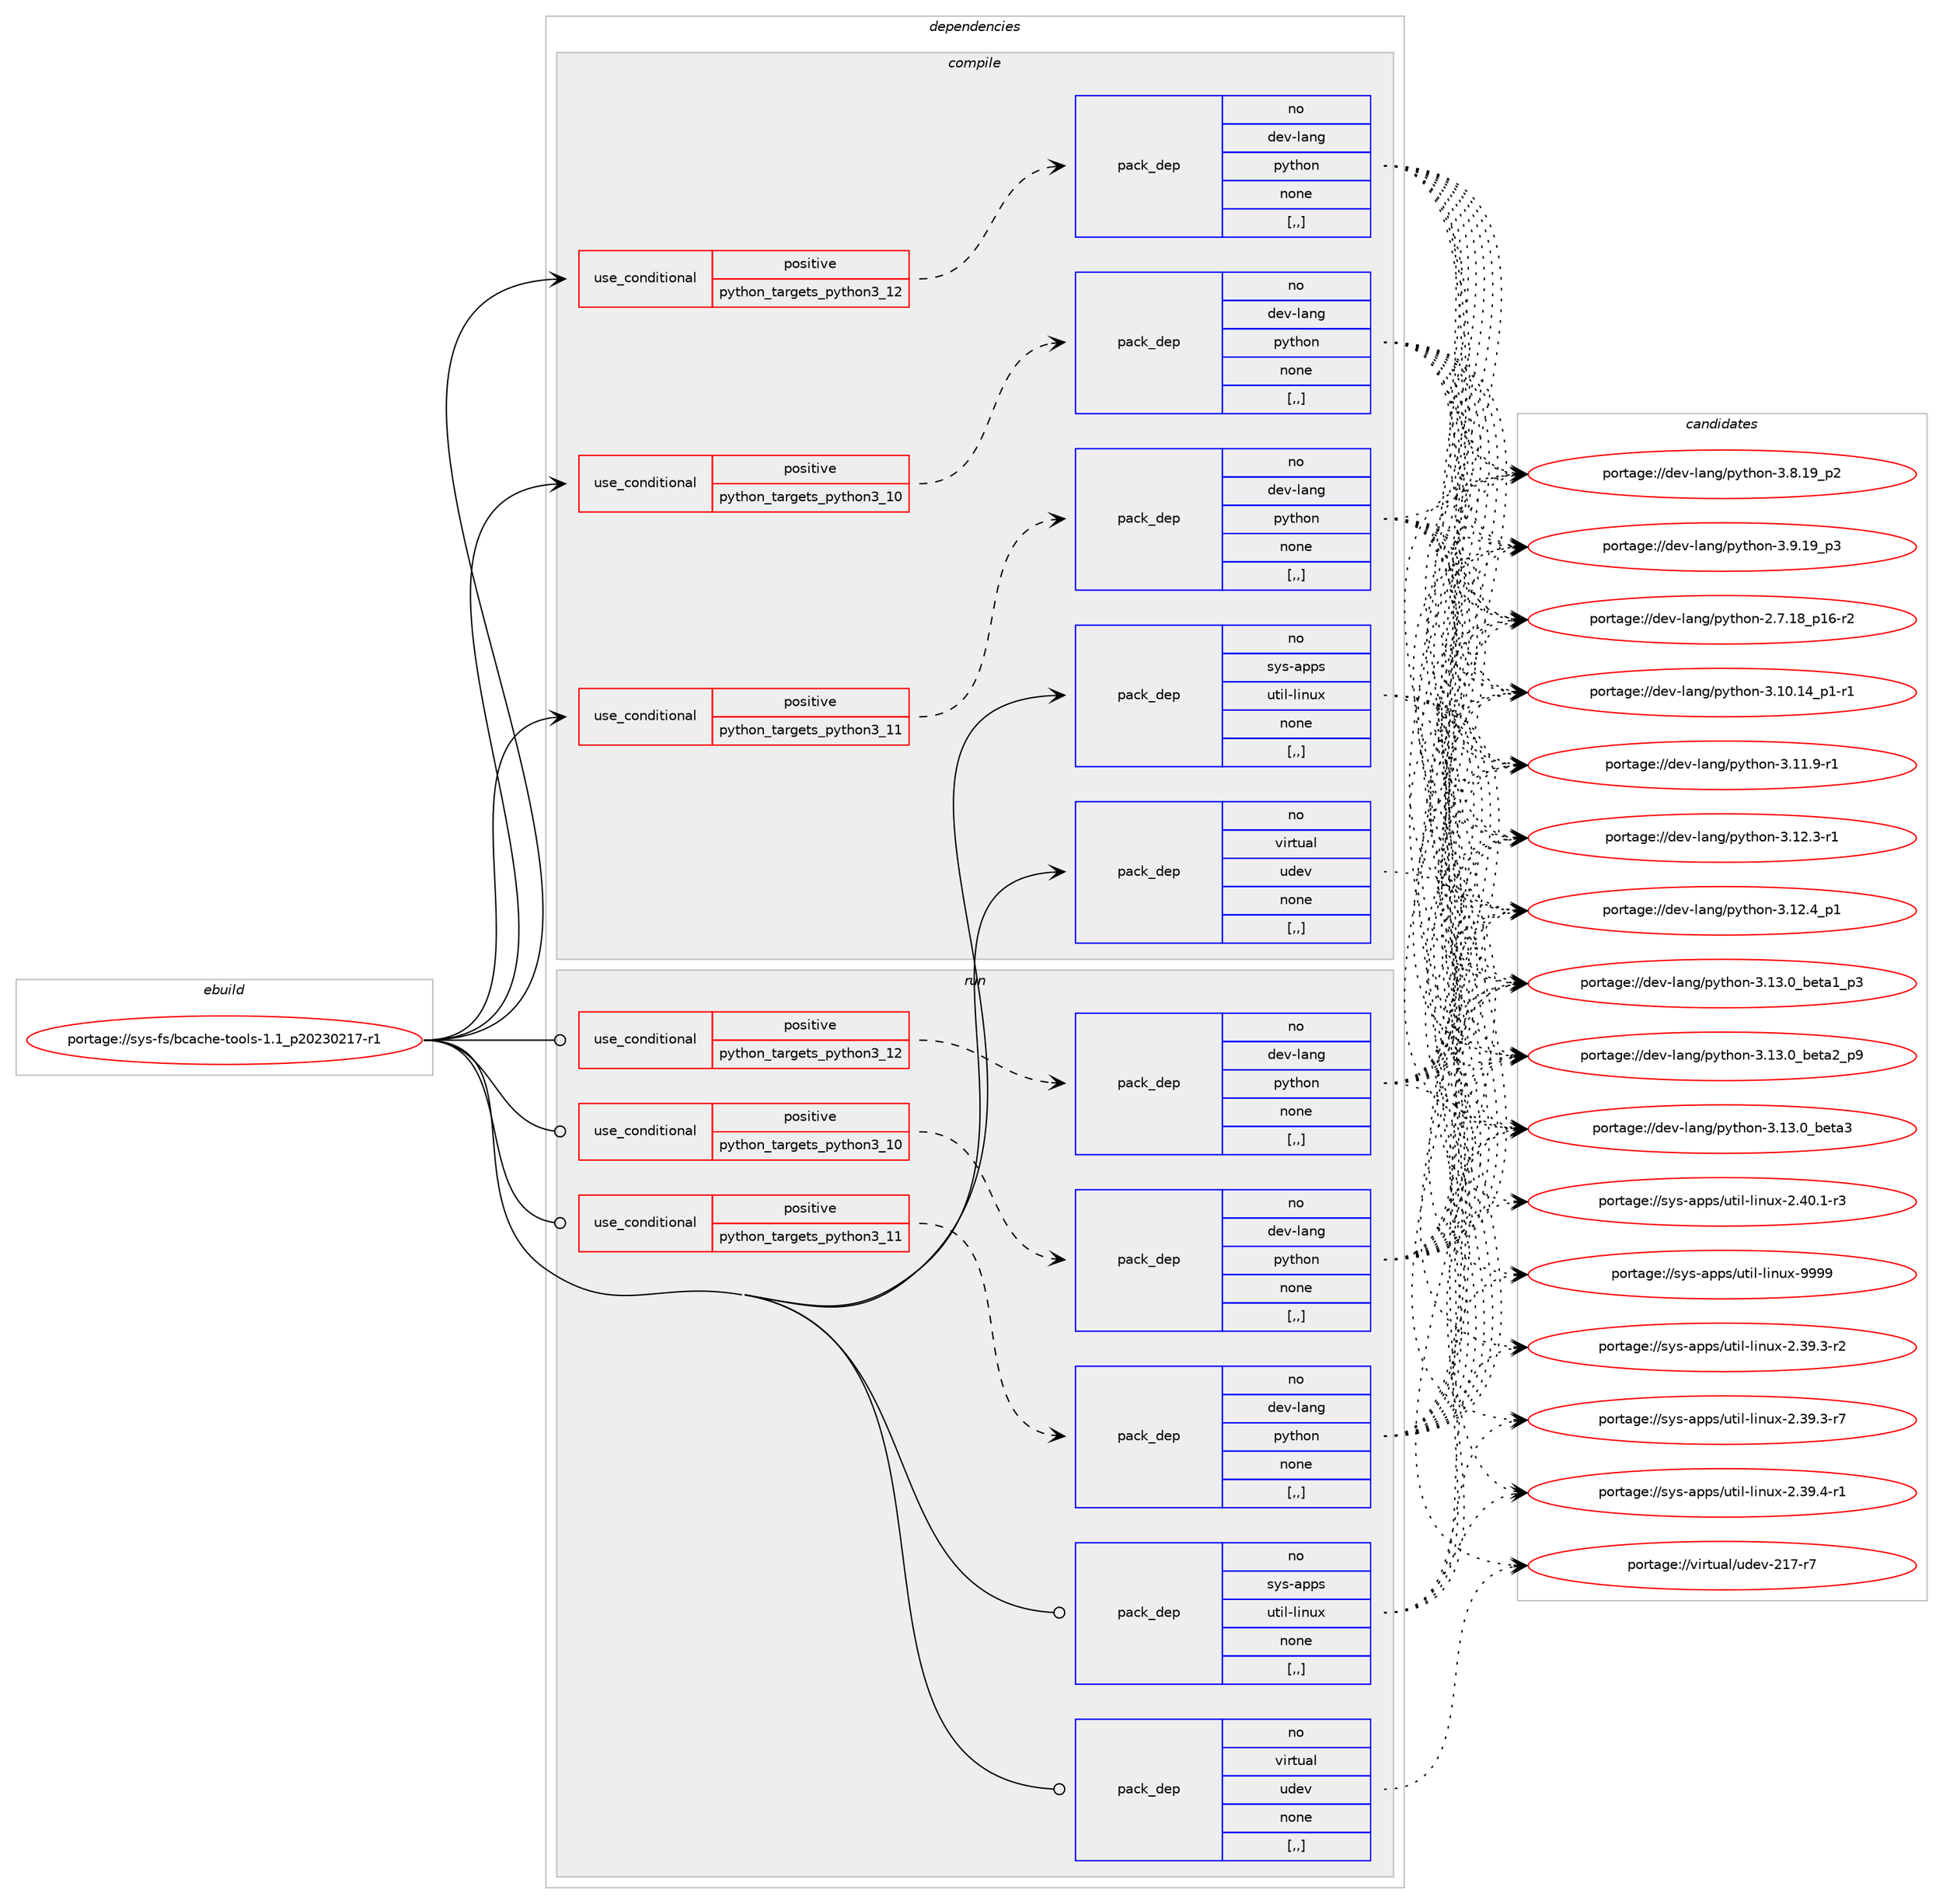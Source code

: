 digraph prolog {

# *************
# Graph options
# *************

newrank=true;
concentrate=true;
compound=true;
graph [rankdir=LR,fontname=Helvetica,fontsize=10,ranksep=1.5];#, ranksep=2.5, nodesep=0.2];
edge  [arrowhead=vee];
node  [fontname=Helvetica,fontsize=10];

# **********
# The ebuild
# **********

subgraph cluster_leftcol {
color=gray;
rank=same;
label=<<i>ebuild</i>>;
id [label="portage://sys-fs/bcache-tools-1.1_p20230217-r1", color=red, width=4, href="../sys-fs/bcache-tools-1.1_p20230217-r1.svg"];
}

# ****************
# The dependencies
# ****************

subgraph cluster_midcol {
color=gray;
label=<<i>dependencies</i>>;
subgraph cluster_compile {
fillcolor="#eeeeee";
style=filled;
label=<<i>compile</i>>;
subgraph cond113105 {
dependency425342 [label=<<TABLE BORDER="0" CELLBORDER="1" CELLSPACING="0" CELLPADDING="4"><TR><TD ROWSPAN="3" CELLPADDING="10">use_conditional</TD></TR><TR><TD>positive</TD></TR><TR><TD>python_targets_python3_10</TD></TR></TABLE>>, shape=none, color=red];
subgraph pack309338 {
dependency425343 [label=<<TABLE BORDER="0" CELLBORDER="1" CELLSPACING="0" CELLPADDING="4" WIDTH="220"><TR><TD ROWSPAN="6" CELLPADDING="30">pack_dep</TD></TR><TR><TD WIDTH="110">no</TD></TR><TR><TD>dev-lang</TD></TR><TR><TD>python</TD></TR><TR><TD>none</TD></TR><TR><TD>[,,]</TD></TR></TABLE>>, shape=none, color=blue];
}
dependency425342:e -> dependency425343:w [weight=20,style="dashed",arrowhead="vee"];
}
id:e -> dependency425342:w [weight=20,style="solid",arrowhead="vee"];
subgraph cond113106 {
dependency425344 [label=<<TABLE BORDER="0" CELLBORDER="1" CELLSPACING="0" CELLPADDING="4"><TR><TD ROWSPAN="3" CELLPADDING="10">use_conditional</TD></TR><TR><TD>positive</TD></TR><TR><TD>python_targets_python3_11</TD></TR></TABLE>>, shape=none, color=red];
subgraph pack309339 {
dependency425345 [label=<<TABLE BORDER="0" CELLBORDER="1" CELLSPACING="0" CELLPADDING="4" WIDTH="220"><TR><TD ROWSPAN="6" CELLPADDING="30">pack_dep</TD></TR><TR><TD WIDTH="110">no</TD></TR><TR><TD>dev-lang</TD></TR><TR><TD>python</TD></TR><TR><TD>none</TD></TR><TR><TD>[,,]</TD></TR></TABLE>>, shape=none, color=blue];
}
dependency425344:e -> dependency425345:w [weight=20,style="dashed",arrowhead="vee"];
}
id:e -> dependency425344:w [weight=20,style="solid",arrowhead="vee"];
subgraph cond113107 {
dependency425346 [label=<<TABLE BORDER="0" CELLBORDER="1" CELLSPACING="0" CELLPADDING="4"><TR><TD ROWSPAN="3" CELLPADDING="10">use_conditional</TD></TR><TR><TD>positive</TD></TR><TR><TD>python_targets_python3_12</TD></TR></TABLE>>, shape=none, color=red];
subgraph pack309340 {
dependency425347 [label=<<TABLE BORDER="0" CELLBORDER="1" CELLSPACING="0" CELLPADDING="4" WIDTH="220"><TR><TD ROWSPAN="6" CELLPADDING="30">pack_dep</TD></TR><TR><TD WIDTH="110">no</TD></TR><TR><TD>dev-lang</TD></TR><TR><TD>python</TD></TR><TR><TD>none</TD></TR><TR><TD>[,,]</TD></TR></TABLE>>, shape=none, color=blue];
}
dependency425346:e -> dependency425347:w [weight=20,style="dashed",arrowhead="vee"];
}
id:e -> dependency425346:w [weight=20,style="solid",arrowhead="vee"];
subgraph pack309341 {
dependency425348 [label=<<TABLE BORDER="0" CELLBORDER="1" CELLSPACING="0" CELLPADDING="4" WIDTH="220"><TR><TD ROWSPAN="6" CELLPADDING="30">pack_dep</TD></TR><TR><TD WIDTH="110">no</TD></TR><TR><TD>sys-apps</TD></TR><TR><TD>util-linux</TD></TR><TR><TD>none</TD></TR><TR><TD>[,,]</TD></TR></TABLE>>, shape=none, color=blue];
}
id:e -> dependency425348:w [weight=20,style="solid",arrowhead="vee"];
subgraph pack309342 {
dependency425349 [label=<<TABLE BORDER="0" CELLBORDER="1" CELLSPACING="0" CELLPADDING="4" WIDTH="220"><TR><TD ROWSPAN="6" CELLPADDING="30">pack_dep</TD></TR><TR><TD WIDTH="110">no</TD></TR><TR><TD>virtual</TD></TR><TR><TD>udev</TD></TR><TR><TD>none</TD></TR><TR><TD>[,,]</TD></TR></TABLE>>, shape=none, color=blue];
}
id:e -> dependency425349:w [weight=20,style="solid",arrowhead="vee"];
}
subgraph cluster_compileandrun {
fillcolor="#eeeeee";
style=filled;
label=<<i>compile and run</i>>;
}
subgraph cluster_run {
fillcolor="#eeeeee";
style=filled;
label=<<i>run</i>>;
subgraph cond113108 {
dependency425350 [label=<<TABLE BORDER="0" CELLBORDER="1" CELLSPACING="0" CELLPADDING="4"><TR><TD ROWSPAN="3" CELLPADDING="10">use_conditional</TD></TR><TR><TD>positive</TD></TR><TR><TD>python_targets_python3_10</TD></TR></TABLE>>, shape=none, color=red];
subgraph pack309343 {
dependency425351 [label=<<TABLE BORDER="0" CELLBORDER="1" CELLSPACING="0" CELLPADDING="4" WIDTH="220"><TR><TD ROWSPAN="6" CELLPADDING="30">pack_dep</TD></TR><TR><TD WIDTH="110">no</TD></TR><TR><TD>dev-lang</TD></TR><TR><TD>python</TD></TR><TR><TD>none</TD></TR><TR><TD>[,,]</TD></TR></TABLE>>, shape=none, color=blue];
}
dependency425350:e -> dependency425351:w [weight=20,style="dashed",arrowhead="vee"];
}
id:e -> dependency425350:w [weight=20,style="solid",arrowhead="odot"];
subgraph cond113109 {
dependency425352 [label=<<TABLE BORDER="0" CELLBORDER="1" CELLSPACING="0" CELLPADDING="4"><TR><TD ROWSPAN="3" CELLPADDING="10">use_conditional</TD></TR><TR><TD>positive</TD></TR><TR><TD>python_targets_python3_11</TD></TR></TABLE>>, shape=none, color=red];
subgraph pack309344 {
dependency425353 [label=<<TABLE BORDER="0" CELLBORDER="1" CELLSPACING="0" CELLPADDING="4" WIDTH="220"><TR><TD ROWSPAN="6" CELLPADDING="30">pack_dep</TD></TR><TR><TD WIDTH="110">no</TD></TR><TR><TD>dev-lang</TD></TR><TR><TD>python</TD></TR><TR><TD>none</TD></TR><TR><TD>[,,]</TD></TR></TABLE>>, shape=none, color=blue];
}
dependency425352:e -> dependency425353:w [weight=20,style="dashed",arrowhead="vee"];
}
id:e -> dependency425352:w [weight=20,style="solid",arrowhead="odot"];
subgraph cond113110 {
dependency425354 [label=<<TABLE BORDER="0" CELLBORDER="1" CELLSPACING="0" CELLPADDING="4"><TR><TD ROWSPAN="3" CELLPADDING="10">use_conditional</TD></TR><TR><TD>positive</TD></TR><TR><TD>python_targets_python3_12</TD></TR></TABLE>>, shape=none, color=red];
subgraph pack309345 {
dependency425355 [label=<<TABLE BORDER="0" CELLBORDER="1" CELLSPACING="0" CELLPADDING="4" WIDTH="220"><TR><TD ROWSPAN="6" CELLPADDING="30">pack_dep</TD></TR><TR><TD WIDTH="110">no</TD></TR><TR><TD>dev-lang</TD></TR><TR><TD>python</TD></TR><TR><TD>none</TD></TR><TR><TD>[,,]</TD></TR></TABLE>>, shape=none, color=blue];
}
dependency425354:e -> dependency425355:w [weight=20,style="dashed",arrowhead="vee"];
}
id:e -> dependency425354:w [weight=20,style="solid",arrowhead="odot"];
subgraph pack309346 {
dependency425356 [label=<<TABLE BORDER="0" CELLBORDER="1" CELLSPACING="0" CELLPADDING="4" WIDTH="220"><TR><TD ROWSPAN="6" CELLPADDING="30">pack_dep</TD></TR><TR><TD WIDTH="110">no</TD></TR><TR><TD>sys-apps</TD></TR><TR><TD>util-linux</TD></TR><TR><TD>none</TD></TR><TR><TD>[,,]</TD></TR></TABLE>>, shape=none, color=blue];
}
id:e -> dependency425356:w [weight=20,style="solid",arrowhead="odot"];
subgraph pack309347 {
dependency425357 [label=<<TABLE BORDER="0" CELLBORDER="1" CELLSPACING="0" CELLPADDING="4" WIDTH="220"><TR><TD ROWSPAN="6" CELLPADDING="30">pack_dep</TD></TR><TR><TD WIDTH="110">no</TD></TR><TR><TD>virtual</TD></TR><TR><TD>udev</TD></TR><TR><TD>none</TD></TR><TR><TD>[,,]</TD></TR></TABLE>>, shape=none, color=blue];
}
id:e -> dependency425357:w [weight=20,style="solid",arrowhead="odot"];
}
}

# **************
# The candidates
# **************

subgraph cluster_choices {
rank=same;
color=gray;
label=<<i>candidates</i>>;

subgraph choice309338 {
color=black;
nodesep=1;
choice100101118451089711010347112121116104111110455046554649569511249544511450 [label="portage://dev-lang/python-2.7.18_p16-r2", color=red, width=4,href="../dev-lang/python-2.7.18_p16-r2.svg"];
choice100101118451089711010347112121116104111110455146494846495295112494511449 [label="portage://dev-lang/python-3.10.14_p1-r1", color=red, width=4,href="../dev-lang/python-3.10.14_p1-r1.svg"];
choice100101118451089711010347112121116104111110455146494946574511449 [label="portage://dev-lang/python-3.11.9-r1", color=red, width=4,href="../dev-lang/python-3.11.9-r1.svg"];
choice100101118451089711010347112121116104111110455146495046514511449 [label="portage://dev-lang/python-3.12.3-r1", color=red, width=4,href="../dev-lang/python-3.12.3-r1.svg"];
choice100101118451089711010347112121116104111110455146495046529511249 [label="portage://dev-lang/python-3.12.4_p1", color=red, width=4,href="../dev-lang/python-3.12.4_p1.svg"];
choice10010111845108971101034711212111610411111045514649514648959810111697499511251 [label="portage://dev-lang/python-3.13.0_beta1_p3", color=red, width=4,href="../dev-lang/python-3.13.0_beta1_p3.svg"];
choice10010111845108971101034711212111610411111045514649514648959810111697509511257 [label="portage://dev-lang/python-3.13.0_beta2_p9", color=red, width=4,href="../dev-lang/python-3.13.0_beta2_p9.svg"];
choice1001011184510897110103471121211161041111104551464951464895981011169751 [label="portage://dev-lang/python-3.13.0_beta3", color=red, width=4,href="../dev-lang/python-3.13.0_beta3.svg"];
choice100101118451089711010347112121116104111110455146564649579511250 [label="portage://dev-lang/python-3.8.19_p2", color=red, width=4,href="../dev-lang/python-3.8.19_p2.svg"];
choice100101118451089711010347112121116104111110455146574649579511251 [label="portage://dev-lang/python-3.9.19_p3", color=red, width=4,href="../dev-lang/python-3.9.19_p3.svg"];
dependency425343:e -> choice100101118451089711010347112121116104111110455046554649569511249544511450:w [style=dotted,weight="100"];
dependency425343:e -> choice100101118451089711010347112121116104111110455146494846495295112494511449:w [style=dotted,weight="100"];
dependency425343:e -> choice100101118451089711010347112121116104111110455146494946574511449:w [style=dotted,weight="100"];
dependency425343:e -> choice100101118451089711010347112121116104111110455146495046514511449:w [style=dotted,weight="100"];
dependency425343:e -> choice100101118451089711010347112121116104111110455146495046529511249:w [style=dotted,weight="100"];
dependency425343:e -> choice10010111845108971101034711212111610411111045514649514648959810111697499511251:w [style=dotted,weight="100"];
dependency425343:e -> choice10010111845108971101034711212111610411111045514649514648959810111697509511257:w [style=dotted,weight="100"];
dependency425343:e -> choice1001011184510897110103471121211161041111104551464951464895981011169751:w [style=dotted,weight="100"];
dependency425343:e -> choice100101118451089711010347112121116104111110455146564649579511250:w [style=dotted,weight="100"];
dependency425343:e -> choice100101118451089711010347112121116104111110455146574649579511251:w [style=dotted,weight="100"];
}
subgraph choice309339 {
color=black;
nodesep=1;
choice100101118451089711010347112121116104111110455046554649569511249544511450 [label="portage://dev-lang/python-2.7.18_p16-r2", color=red, width=4,href="../dev-lang/python-2.7.18_p16-r2.svg"];
choice100101118451089711010347112121116104111110455146494846495295112494511449 [label="portage://dev-lang/python-3.10.14_p1-r1", color=red, width=4,href="../dev-lang/python-3.10.14_p1-r1.svg"];
choice100101118451089711010347112121116104111110455146494946574511449 [label="portage://dev-lang/python-3.11.9-r1", color=red, width=4,href="../dev-lang/python-3.11.9-r1.svg"];
choice100101118451089711010347112121116104111110455146495046514511449 [label="portage://dev-lang/python-3.12.3-r1", color=red, width=4,href="../dev-lang/python-3.12.3-r1.svg"];
choice100101118451089711010347112121116104111110455146495046529511249 [label="portage://dev-lang/python-3.12.4_p1", color=red, width=4,href="../dev-lang/python-3.12.4_p1.svg"];
choice10010111845108971101034711212111610411111045514649514648959810111697499511251 [label="portage://dev-lang/python-3.13.0_beta1_p3", color=red, width=4,href="../dev-lang/python-3.13.0_beta1_p3.svg"];
choice10010111845108971101034711212111610411111045514649514648959810111697509511257 [label="portage://dev-lang/python-3.13.0_beta2_p9", color=red, width=4,href="../dev-lang/python-3.13.0_beta2_p9.svg"];
choice1001011184510897110103471121211161041111104551464951464895981011169751 [label="portage://dev-lang/python-3.13.0_beta3", color=red, width=4,href="../dev-lang/python-3.13.0_beta3.svg"];
choice100101118451089711010347112121116104111110455146564649579511250 [label="portage://dev-lang/python-3.8.19_p2", color=red, width=4,href="../dev-lang/python-3.8.19_p2.svg"];
choice100101118451089711010347112121116104111110455146574649579511251 [label="portage://dev-lang/python-3.9.19_p3", color=red, width=4,href="../dev-lang/python-3.9.19_p3.svg"];
dependency425345:e -> choice100101118451089711010347112121116104111110455046554649569511249544511450:w [style=dotted,weight="100"];
dependency425345:e -> choice100101118451089711010347112121116104111110455146494846495295112494511449:w [style=dotted,weight="100"];
dependency425345:e -> choice100101118451089711010347112121116104111110455146494946574511449:w [style=dotted,weight="100"];
dependency425345:e -> choice100101118451089711010347112121116104111110455146495046514511449:w [style=dotted,weight="100"];
dependency425345:e -> choice100101118451089711010347112121116104111110455146495046529511249:w [style=dotted,weight="100"];
dependency425345:e -> choice10010111845108971101034711212111610411111045514649514648959810111697499511251:w [style=dotted,weight="100"];
dependency425345:e -> choice10010111845108971101034711212111610411111045514649514648959810111697509511257:w [style=dotted,weight="100"];
dependency425345:e -> choice1001011184510897110103471121211161041111104551464951464895981011169751:w [style=dotted,weight="100"];
dependency425345:e -> choice100101118451089711010347112121116104111110455146564649579511250:w [style=dotted,weight="100"];
dependency425345:e -> choice100101118451089711010347112121116104111110455146574649579511251:w [style=dotted,weight="100"];
}
subgraph choice309340 {
color=black;
nodesep=1;
choice100101118451089711010347112121116104111110455046554649569511249544511450 [label="portage://dev-lang/python-2.7.18_p16-r2", color=red, width=4,href="../dev-lang/python-2.7.18_p16-r2.svg"];
choice100101118451089711010347112121116104111110455146494846495295112494511449 [label="portage://dev-lang/python-3.10.14_p1-r1", color=red, width=4,href="../dev-lang/python-3.10.14_p1-r1.svg"];
choice100101118451089711010347112121116104111110455146494946574511449 [label="portage://dev-lang/python-3.11.9-r1", color=red, width=4,href="../dev-lang/python-3.11.9-r1.svg"];
choice100101118451089711010347112121116104111110455146495046514511449 [label="portage://dev-lang/python-3.12.3-r1", color=red, width=4,href="../dev-lang/python-3.12.3-r1.svg"];
choice100101118451089711010347112121116104111110455146495046529511249 [label="portage://dev-lang/python-3.12.4_p1", color=red, width=4,href="../dev-lang/python-3.12.4_p1.svg"];
choice10010111845108971101034711212111610411111045514649514648959810111697499511251 [label="portage://dev-lang/python-3.13.0_beta1_p3", color=red, width=4,href="../dev-lang/python-3.13.0_beta1_p3.svg"];
choice10010111845108971101034711212111610411111045514649514648959810111697509511257 [label="portage://dev-lang/python-3.13.0_beta2_p9", color=red, width=4,href="../dev-lang/python-3.13.0_beta2_p9.svg"];
choice1001011184510897110103471121211161041111104551464951464895981011169751 [label="portage://dev-lang/python-3.13.0_beta3", color=red, width=4,href="../dev-lang/python-3.13.0_beta3.svg"];
choice100101118451089711010347112121116104111110455146564649579511250 [label="portage://dev-lang/python-3.8.19_p2", color=red, width=4,href="../dev-lang/python-3.8.19_p2.svg"];
choice100101118451089711010347112121116104111110455146574649579511251 [label="portage://dev-lang/python-3.9.19_p3", color=red, width=4,href="../dev-lang/python-3.9.19_p3.svg"];
dependency425347:e -> choice100101118451089711010347112121116104111110455046554649569511249544511450:w [style=dotted,weight="100"];
dependency425347:e -> choice100101118451089711010347112121116104111110455146494846495295112494511449:w [style=dotted,weight="100"];
dependency425347:e -> choice100101118451089711010347112121116104111110455146494946574511449:w [style=dotted,weight="100"];
dependency425347:e -> choice100101118451089711010347112121116104111110455146495046514511449:w [style=dotted,weight="100"];
dependency425347:e -> choice100101118451089711010347112121116104111110455146495046529511249:w [style=dotted,weight="100"];
dependency425347:e -> choice10010111845108971101034711212111610411111045514649514648959810111697499511251:w [style=dotted,weight="100"];
dependency425347:e -> choice10010111845108971101034711212111610411111045514649514648959810111697509511257:w [style=dotted,weight="100"];
dependency425347:e -> choice1001011184510897110103471121211161041111104551464951464895981011169751:w [style=dotted,weight="100"];
dependency425347:e -> choice100101118451089711010347112121116104111110455146564649579511250:w [style=dotted,weight="100"];
dependency425347:e -> choice100101118451089711010347112121116104111110455146574649579511251:w [style=dotted,weight="100"];
}
subgraph choice309341 {
color=black;
nodesep=1;
choice11512111545971121121154711711610510845108105110117120455046515746514511450 [label="portage://sys-apps/util-linux-2.39.3-r2", color=red, width=4,href="../sys-apps/util-linux-2.39.3-r2.svg"];
choice11512111545971121121154711711610510845108105110117120455046515746514511455 [label="portage://sys-apps/util-linux-2.39.3-r7", color=red, width=4,href="../sys-apps/util-linux-2.39.3-r7.svg"];
choice11512111545971121121154711711610510845108105110117120455046515746524511449 [label="portage://sys-apps/util-linux-2.39.4-r1", color=red, width=4,href="../sys-apps/util-linux-2.39.4-r1.svg"];
choice11512111545971121121154711711610510845108105110117120455046524846494511451 [label="portage://sys-apps/util-linux-2.40.1-r3", color=red, width=4,href="../sys-apps/util-linux-2.40.1-r3.svg"];
choice115121115459711211211547117116105108451081051101171204557575757 [label="portage://sys-apps/util-linux-9999", color=red, width=4,href="../sys-apps/util-linux-9999.svg"];
dependency425348:e -> choice11512111545971121121154711711610510845108105110117120455046515746514511450:w [style=dotted,weight="100"];
dependency425348:e -> choice11512111545971121121154711711610510845108105110117120455046515746514511455:w [style=dotted,weight="100"];
dependency425348:e -> choice11512111545971121121154711711610510845108105110117120455046515746524511449:w [style=dotted,weight="100"];
dependency425348:e -> choice11512111545971121121154711711610510845108105110117120455046524846494511451:w [style=dotted,weight="100"];
dependency425348:e -> choice115121115459711211211547117116105108451081051101171204557575757:w [style=dotted,weight="100"];
}
subgraph choice309342 {
color=black;
nodesep=1;
choice1181051141161179710847117100101118455049554511455 [label="portage://virtual/udev-217-r7", color=red, width=4,href="../virtual/udev-217-r7.svg"];
dependency425349:e -> choice1181051141161179710847117100101118455049554511455:w [style=dotted,weight="100"];
}
subgraph choice309343 {
color=black;
nodesep=1;
choice100101118451089711010347112121116104111110455046554649569511249544511450 [label="portage://dev-lang/python-2.7.18_p16-r2", color=red, width=4,href="../dev-lang/python-2.7.18_p16-r2.svg"];
choice100101118451089711010347112121116104111110455146494846495295112494511449 [label="portage://dev-lang/python-3.10.14_p1-r1", color=red, width=4,href="../dev-lang/python-3.10.14_p1-r1.svg"];
choice100101118451089711010347112121116104111110455146494946574511449 [label="portage://dev-lang/python-3.11.9-r1", color=red, width=4,href="../dev-lang/python-3.11.9-r1.svg"];
choice100101118451089711010347112121116104111110455146495046514511449 [label="portage://dev-lang/python-3.12.3-r1", color=red, width=4,href="../dev-lang/python-3.12.3-r1.svg"];
choice100101118451089711010347112121116104111110455146495046529511249 [label="portage://dev-lang/python-3.12.4_p1", color=red, width=4,href="../dev-lang/python-3.12.4_p1.svg"];
choice10010111845108971101034711212111610411111045514649514648959810111697499511251 [label="portage://dev-lang/python-3.13.0_beta1_p3", color=red, width=4,href="../dev-lang/python-3.13.0_beta1_p3.svg"];
choice10010111845108971101034711212111610411111045514649514648959810111697509511257 [label="portage://dev-lang/python-3.13.0_beta2_p9", color=red, width=4,href="../dev-lang/python-3.13.0_beta2_p9.svg"];
choice1001011184510897110103471121211161041111104551464951464895981011169751 [label="portage://dev-lang/python-3.13.0_beta3", color=red, width=4,href="../dev-lang/python-3.13.0_beta3.svg"];
choice100101118451089711010347112121116104111110455146564649579511250 [label="portage://dev-lang/python-3.8.19_p2", color=red, width=4,href="../dev-lang/python-3.8.19_p2.svg"];
choice100101118451089711010347112121116104111110455146574649579511251 [label="portage://dev-lang/python-3.9.19_p3", color=red, width=4,href="../dev-lang/python-3.9.19_p3.svg"];
dependency425351:e -> choice100101118451089711010347112121116104111110455046554649569511249544511450:w [style=dotted,weight="100"];
dependency425351:e -> choice100101118451089711010347112121116104111110455146494846495295112494511449:w [style=dotted,weight="100"];
dependency425351:e -> choice100101118451089711010347112121116104111110455146494946574511449:w [style=dotted,weight="100"];
dependency425351:e -> choice100101118451089711010347112121116104111110455146495046514511449:w [style=dotted,weight="100"];
dependency425351:e -> choice100101118451089711010347112121116104111110455146495046529511249:w [style=dotted,weight="100"];
dependency425351:e -> choice10010111845108971101034711212111610411111045514649514648959810111697499511251:w [style=dotted,weight="100"];
dependency425351:e -> choice10010111845108971101034711212111610411111045514649514648959810111697509511257:w [style=dotted,weight="100"];
dependency425351:e -> choice1001011184510897110103471121211161041111104551464951464895981011169751:w [style=dotted,weight="100"];
dependency425351:e -> choice100101118451089711010347112121116104111110455146564649579511250:w [style=dotted,weight="100"];
dependency425351:e -> choice100101118451089711010347112121116104111110455146574649579511251:w [style=dotted,weight="100"];
}
subgraph choice309344 {
color=black;
nodesep=1;
choice100101118451089711010347112121116104111110455046554649569511249544511450 [label="portage://dev-lang/python-2.7.18_p16-r2", color=red, width=4,href="../dev-lang/python-2.7.18_p16-r2.svg"];
choice100101118451089711010347112121116104111110455146494846495295112494511449 [label="portage://dev-lang/python-3.10.14_p1-r1", color=red, width=4,href="../dev-lang/python-3.10.14_p1-r1.svg"];
choice100101118451089711010347112121116104111110455146494946574511449 [label="portage://dev-lang/python-3.11.9-r1", color=red, width=4,href="../dev-lang/python-3.11.9-r1.svg"];
choice100101118451089711010347112121116104111110455146495046514511449 [label="portage://dev-lang/python-3.12.3-r1", color=red, width=4,href="../dev-lang/python-3.12.3-r1.svg"];
choice100101118451089711010347112121116104111110455146495046529511249 [label="portage://dev-lang/python-3.12.4_p1", color=red, width=4,href="../dev-lang/python-3.12.4_p1.svg"];
choice10010111845108971101034711212111610411111045514649514648959810111697499511251 [label="portage://dev-lang/python-3.13.0_beta1_p3", color=red, width=4,href="../dev-lang/python-3.13.0_beta1_p3.svg"];
choice10010111845108971101034711212111610411111045514649514648959810111697509511257 [label="portage://dev-lang/python-3.13.0_beta2_p9", color=red, width=4,href="../dev-lang/python-3.13.0_beta2_p9.svg"];
choice1001011184510897110103471121211161041111104551464951464895981011169751 [label="portage://dev-lang/python-3.13.0_beta3", color=red, width=4,href="../dev-lang/python-3.13.0_beta3.svg"];
choice100101118451089711010347112121116104111110455146564649579511250 [label="portage://dev-lang/python-3.8.19_p2", color=red, width=4,href="../dev-lang/python-3.8.19_p2.svg"];
choice100101118451089711010347112121116104111110455146574649579511251 [label="portage://dev-lang/python-3.9.19_p3", color=red, width=4,href="../dev-lang/python-3.9.19_p3.svg"];
dependency425353:e -> choice100101118451089711010347112121116104111110455046554649569511249544511450:w [style=dotted,weight="100"];
dependency425353:e -> choice100101118451089711010347112121116104111110455146494846495295112494511449:w [style=dotted,weight="100"];
dependency425353:e -> choice100101118451089711010347112121116104111110455146494946574511449:w [style=dotted,weight="100"];
dependency425353:e -> choice100101118451089711010347112121116104111110455146495046514511449:w [style=dotted,weight="100"];
dependency425353:e -> choice100101118451089711010347112121116104111110455146495046529511249:w [style=dotted,weight="100"];
dependency425353:e -> choice10010111845108971101034711212111610411111045514649514648959810111697499511251:w [style=dotted,weight="100"];
dependency425353:e -> choice10010111845108971101034711212111610411111045514649514648959810111697509511257:w [style=dotted,weight="100"];
dependency425353:e -> choice1001011184510897110103471121211161041111104551464951464895981011169751:w [style=dotted,weight="100"];
dependency425353:e -> choice100101118451089711010347112121116104111110455146564649579511250:w [style=dotted,weight="100"];
dependency425353:e -> choice100101118451089711010347112121116104111110455146574649579511251:w [style=dotted,weight="100"];
}
subgraph choice309345 {
color=black;
nodesep=1;
choice100101118451089711010347112121116104111110455046554649569511249544511450 [label="portage://dev-lang/python-2.7.18_p16-r2", color=red, width=4,href="../dev-lang/python-2.7.18_p16-r2.svg"];
choice100101118451089711010347112121116104111110455146494846495295112494511449 [label="portage://dev-lang/python-3.10.14_p1-r1", color=red, width=4,href="../dev-lang/python-3.10.14_p1-r1.svg"];
choice100101118451089711010347112121116104111110455146494946574511449 [label="portage://dev-lang/python-3.11.9-r1", color=red, width=4,href="../dev-lang/python-3.11.9-r1.svg"];
choice100101118451089711010347112121116104111110455146495046514511449 [label="portage://dev-lang/python-3.12.3-r1", color=red, width=4,href="../dev-lang/python-3.12.3-r1.svg"];
choice100101118451089711010347112121116104111110455146495046529511249 [label="portage://dev-lang/python-3.12.4_p1", color=red, width=4,href="../dev-lang/python-3.12.4_p1.svg"];
choice10010111845108971101034711212111610411111045514649514648959810111697499511251 [label="portage://dev-lang/python-3.13.0_beta1_p3", color=red, width=4,href="../dev-lang/python-3.13.0_beta1_p3.svg"];
choice10010111845108971101034711212111610411111045514649514648959810111697509511257 [label="portage://dev-lang/python-3.13.0_beta2_p9", color=red, width=4,href="../dev-lang/python-3.13.0_beta2_p9.svg"];
choice1001011184510897110103471121211161041111104551464951464895981011169751 [label="portage://dev-lang/python-3.13.0_beta3", color=red, width=4,href="../dev-lang/python-3.13.0_beta3.svg"];
choice100101118451089711010347112121116104111110455146564649579511250 [label="portage://dev-lang/python-3.8.19_p2", color=red, width=4,href="../dev-lang/python-3.8.19_p2.svg"];
choice100101118451089711010347112121116104111110455146574649579511251 [label="portage://dev-lang/python-3.9.19_p3", color=red, width=4,href="../dev-lang/python-3.9.19_p3.svg"];
dependency425355:e -> choice100101118451089711010347112121116104111110455046554649569511249544511450:w [style=dotted,weight="100"];
dependency425355:e -> choice100101118451089711010347112121116104111110455146494846495295112494511449:w [style=dotted,weight="100"];
dependency425355:e -> choice100101118451089711010347112121116104111110455146494946574511449:w [style=dotted,weight="100"];
dependency425355:e -> choice100101118451089711010347112121116104111110455146495046514511449:w [style=dotted,weight="100"];
dependency425355:e -> choice100101118451089711010347112121116104111110455146495046529511249:w [style=dotted,weight="100"];
dependency425355:e -> choice10010111845108971101034711212111610411111045514649514648959810111697499511251:w [style=dotted,weight="100"];
dependency425355:e -> choice10010111845108971101034711212111610411111045514649514648959810111697509511257:w [style=dotted,weight="100"];
dependency425355:e -> choice1001011184510897110103471121211161041111104551464951464895981011169751:w [style=dotted,weight="100"];
dependency425355:e -> choice100101118451089711010347112121116104111110455146564649579511250:w [style=dotted,weight="100"];
dependency425355:e -> choice100101118451089711010347112121116104111110455146574649579511251:w [style=dotted,weight="100"];
}
subgraph choice309346 {
color=black;
nodesep=1;
choice11512111545971121121154711711610510845108105110117120455046515746514511450 [label="portage://sys-apps/util-linux-2.39.3-r2", color=red, width=4,href="../sys-apps/util-linux-2.39.3-r2.svg"];
choice11512111545971121121154711711610510845108105110117120455046515746514511455 [label="portage://sys-apps/util-linux-2.39.3-r7", color=red, width=4,href="../sys-apps/util-linux-2.39.3-r7.svg"];
choice11512111545971121121154711711610510845108105110117120455046515746524511449 [label="portage://sys-apps/util-linux-2.39.4-r1", color=red, width=4,href="../sys-apps/util-linux-2.39.4-r1.svg"];
choice11512111545971121121154711711610510845108105110117120455046524846494511451 [label="portage://sys-apps/util-linux-2.40.1-r3", color=red, width=4,href="../sys-apps/util-linux-2.40.1-r3.svg"];
choice115121115459711211211547117116105108451081051101171204557575757 [label="portage://sys-apps/util-linux-9999", color=red, width=4,href="../sys-apps/util-linux-9999.svg"];
dependency425356:e -> choice11512111545971121121154711711610510845108105110117120455046515746514511450:w [style=dotted,weight="100"];
dependency425356:e -> choice11512111545971121121154711711610510845108105110117120455046515746514511455:w [style=dotted,weight="100"];
dependency425356:e -> choice11512111545971121121154711711610510845108105110117120455046515746524511449:w [style=dotted,weight="100"];
dependency425356:e -> choice11512111545971121121154711711610510845108105110117120455046524846494511451:w [style=dotted,weight="100"];
dependency425356:e -> choice115121115459711211211547117116105108451081051101171204557575757:w [style=dotted,weight="100"];
}
subgraph choice309347 {
color=black;
nodesep=1;
choice1181051141161179710847117100101118455049554511455 [label="portage://virtual/udev-217-r7", color=red, width=4,href="../virtual/udev-217-r7.svg"];
dependency425357:e -> choice1181051141161179710847117100101118455049554511455:w [style=dotted,weight="100"];
}
}

}
